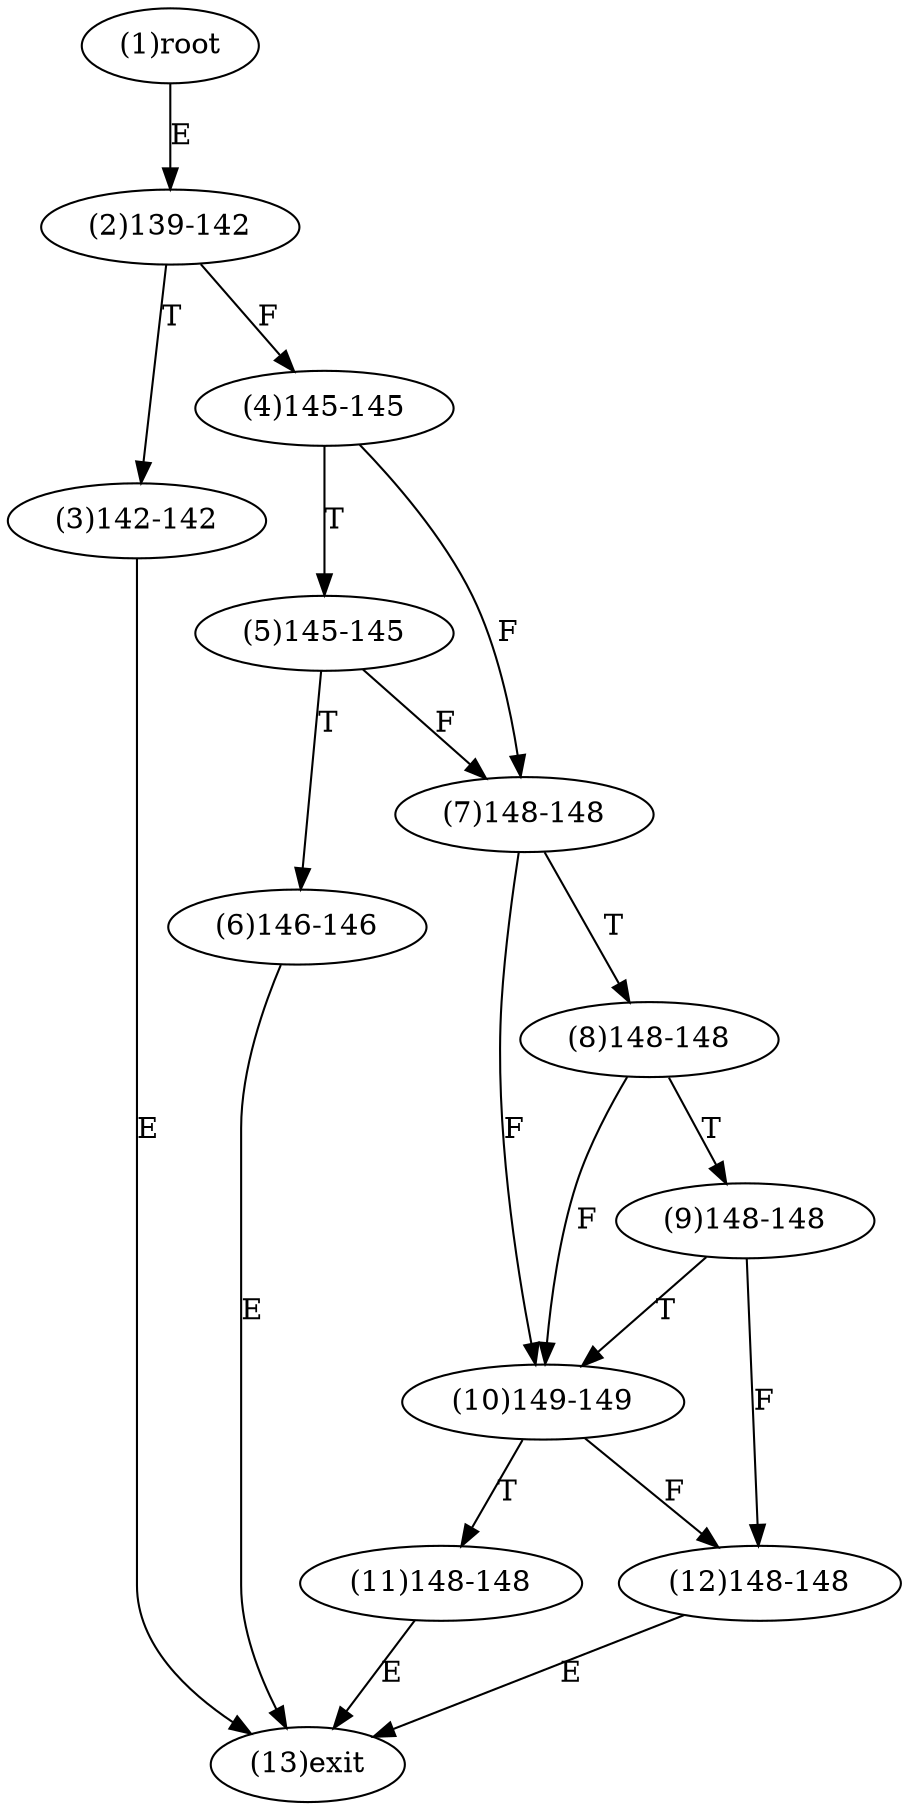 digraph "" { 
1[ label="(1)root"];
2[ label="(2)139-142"];
3[ label="(3)142-142"];
4[ label="(4)145-145"];
5[ label="(5)145-145"];
6[ label="(6)146-146"];
7[ label="(7)148-148"];
8[ label="(8)148-148"];
9[ label="(9)148-148"];
10[ label="(10)149-149"];
11[ label="(11)148-148"];
12[ label="(12)148-148"];
13[ label="(13)exit"];
1->2[ label="E"];
2->4[ label="F"];
2->3[ label="T"];
3->13[ label="E"];
4->7[ label="F"];
4->5[ label="T"];
5->7[ label="F"];
5->6[ label="T"];
6->13[ label="E"];
7->10[ label="F"];
7->8[ label="T"];
8->10[ label="F"];
8->9[ label="T"];
9->12[ label="F"];
9->10[ label="T"];
10->12[ label="F"];
10->11[ label="T"];
11->13[ label="E"];
12->13[ label="E"];
}
